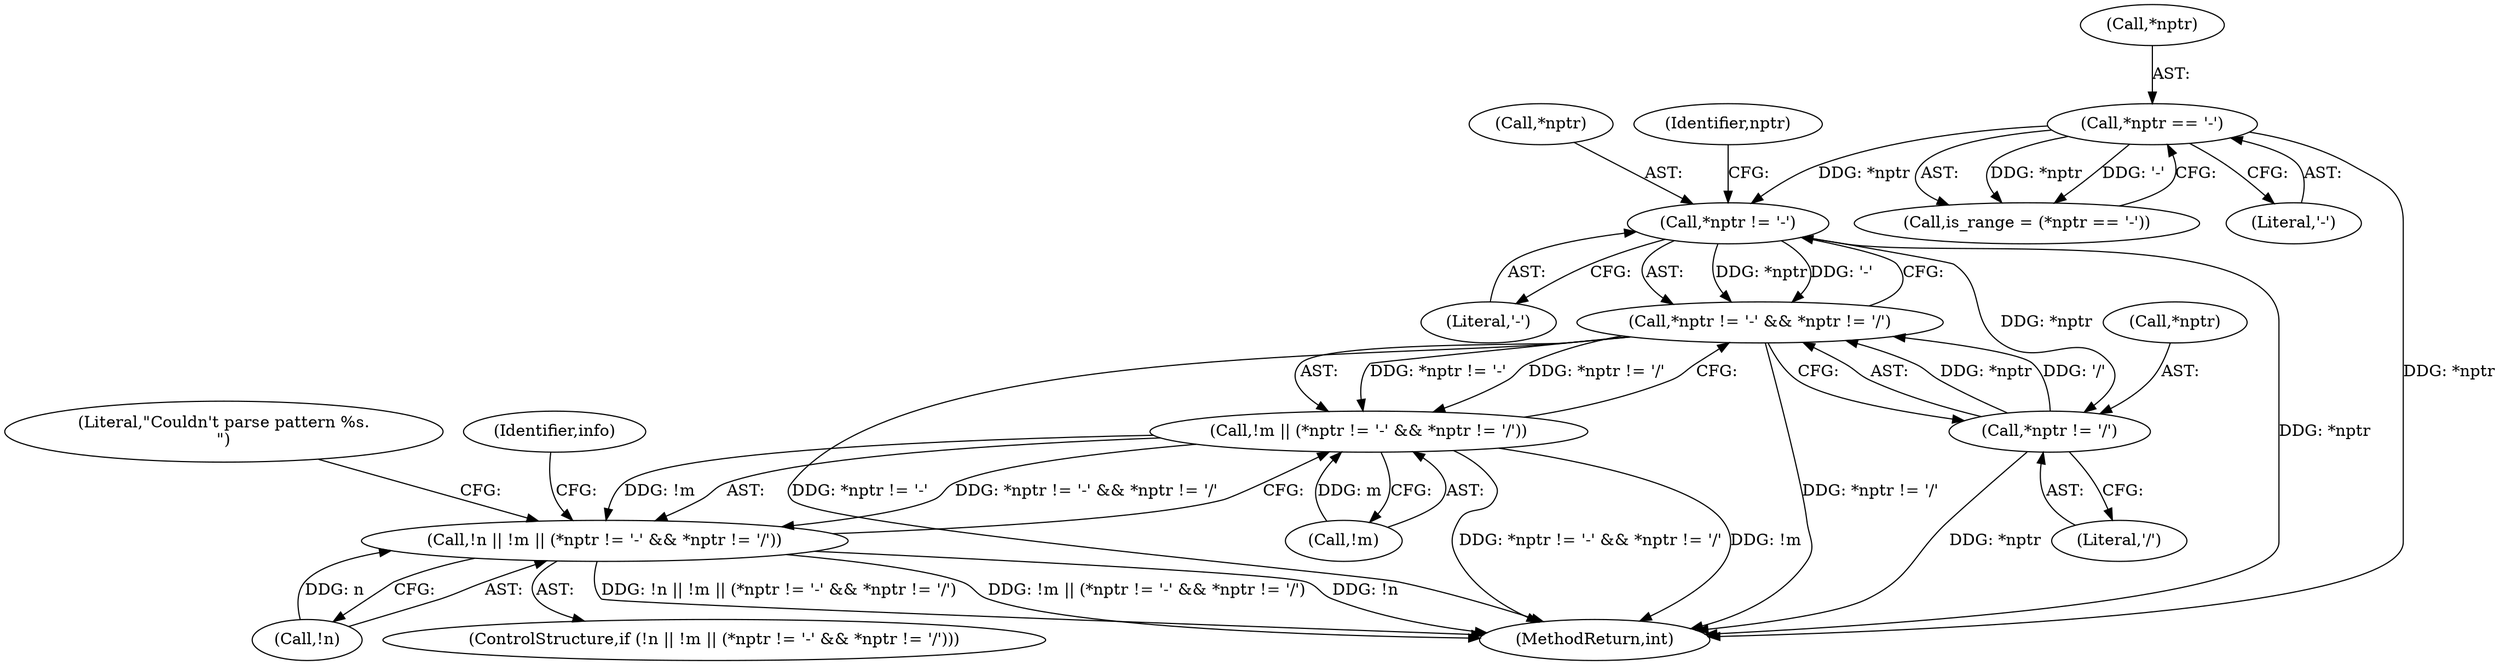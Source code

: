 digraph "0_Android_5a9753fca56f0eeb9f61e342b2fccffc364f9426_1@pointer" {
"1000211" [label="(Call,*nptr != '-')"];
"1000199" [label="(Call,*nptr == '-')"];
"1000210" [label="(Call,*nptr != '-' && *nptr != '/')"];
"1000207" [label="(Call,!m || (*nptr != '-' && *nptr != '/'))"];
"1000204" [label="(Call,!n || !m || (*nptr != '-' && *nptr != '/'))"];
"1000215" [label="(Call,*nptr != '/')"];
"1000204" [label="(Call,!n || !m || (*nptr != '-' && *nptr != '/'))"];
"1000197" [label="(Call,is_range = (*nptr == '-'))"];
"1000205" [label="(Call,!n)"];
"1000225" [label="(Identifier,info)"];
"1000218" [label="(Literal,'/')"];
"1000202" [label="(Literal,'-')"];
"1000210" [label="(Call,*nptr != '-' && *nptr != '/')"];
"1000217" [label="(Identifier,nptr)"];
"1000208" [label="(Call,!m)"];
"1000220" [label="(Literal,\"Couldn't parse pattern %s.\n\")"];
"1000215" [label="(Call,*nptr != '/')"];
"1000199" [label="(Call,*nptr == '-')"];
"1000203" [label="(ControlStructure,if (!n || !m || (*nptr != '-' && *nptr != '/')))"];
"1000200" [label="(Call,*nptr)"];
"1000211" [label="(Call,*nptr != '-')"];
"1000214" [label="(Literal,'-')"];
"1000373" [label="(MethodReturn,int)"];
"1000216" [label="(Call,*nptr)"];
"1000212" [label="(Call,*nptr)"];
"1000207" [label="(Call,!m || (*nptr != '-' && *nptr != '/'))"];
"1000211" -> "1000210"  [label="AST: "];
"1000211" -> "1000214"  [label="CFG: "];
"1000212" -> "1000211"  [label="AST: "];
"1000214" -> "1000211"  [label="AST: "];
"1000217" -> "1000211"  [label="CFG: "];
"1000210" -> "1000211"  [label="CFG: "];
"1000211" -> "1000373"  [label="DDG: *nptr"];
"1000211" -> "1000210"  [label="DDG: *nptr"];
"1000211" -> "1000210"  [label="DDG: '-'"];
"1000199" -> "1000211"  [label="DDG: *nptr"];
"1000211" -> "1000215"  [label="DDG: *nptr"];
"1000199" -> "1000197"  [label="AST: "];
"1000199" -> "1000202"  [label="CFG: "];
"1000200" -> "1000199"  [label="AST: "];
"1000202" -> "1000199"  [label="AST: "];
"1000197" -> "1000199"  [label="CFG: "];
"1000199" -> "1000373"  [label="DDG: *nptr"];
"1000199" -> "1000197"  [label="DDG: *nptr"];
"1000199" -> "1000197"  [label="DDG: '-'"];
"1000210" -> "1000207"  [label="AST: "];
"1000210" -> "1000215"  [label="CFG: "];
"1000215" -> "1000210"  [label="AST: "];
"1000207" -> "1000210"  [label="CFG: "];
"1000210" -> "1000373"  [label="DDG: *nptr != '-'"];
"1000210" -> "1000373"  [label="DDG: *nptr != '/'"];
"1000210" -> "1000207"  [label="DDG: *nptr != '-'"];
"1000210" -> "1000207"  [label="DDG: *nptr != '/'"];
"1000215" -> "1000210"  [label="DDG: *nptr"];
"1000215" -> "1000210"  [label="DDG: '/'"];
"1000207" -> "1000204"  [label="AST: "];
"1000207" -> "1000208"  [label="CFG: "];
"1000208" -> "1000207"  [label="AST: "];
"1000204" -> "1000207"  [label="CFG: "];
"1000207" -> "1000373"  [label="DDG: *nptr != '-' && *nptr != '/'"];
"1000207" -> "1000373"  [label="DDG: !m"];
"1000207" -> "1000204"  [label="DDG: !m"];
"1000207" -> "1000204"  [label="DDG: *nptr != '-' && *nptr != '/'"];
"1000208" -> "1000207"  [label="DDG: m"];
"1000204" -> "1000203"  [label="AST: "];
"1000204" -> "1000205"  [label="CFG: "];
"1000205" -> "1000204"  [label="AST: "];
"1000220" -> "1000204"  [label="CFG: "];
"1000225" -> "1000204"  [label="CFG: "];
"1000204" -> "1000373"  [label="DDG: !m || (*nptr != '-' && *nptr != '/')"];
"1000204" -> "1000373"  [label="DDG: !n"];
"1000204" -> "1000373"  [label="DDG: !n || !m || (*nptr != '-' && *nptr != '/')"];
"1000205" -> "1000204"  [label="DDG: n"];
"1000215" -> "1000218"  [label="CFG: "];
"1000216" -> "1000215"  [label="AST: "];
"1000218" -> "1000215"  [label="AST: "];
"1000215" -> "1000373"  [label="DDG: *nptr"];
}
